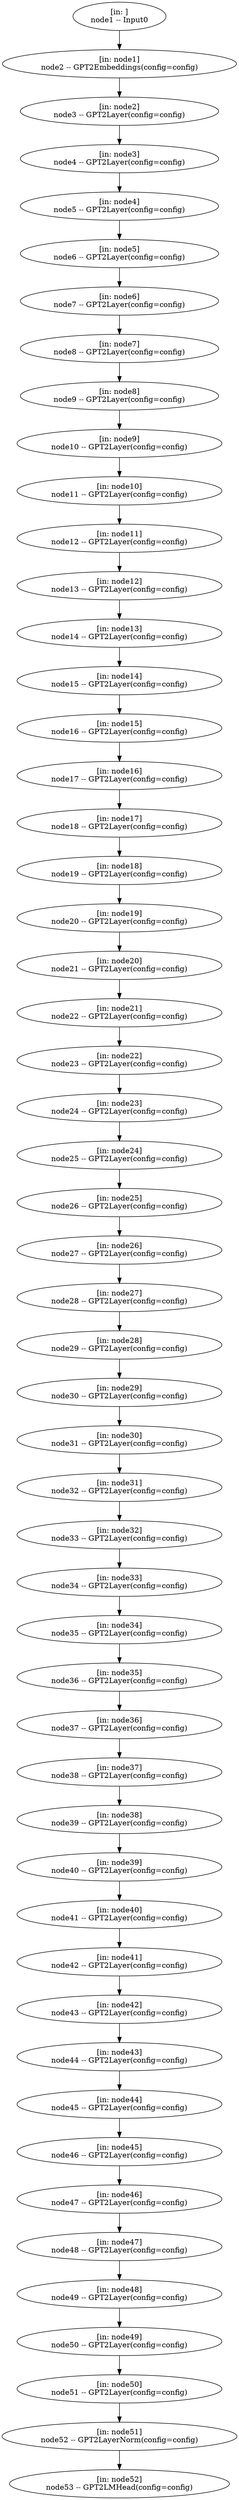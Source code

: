 digraph {
	node1 [label="[in: ]
node1 -- Input0"]
	node2 [label="[in: node1]
node2 -- GPT2Embeddings(config=config)"]
	node3 [label="[in: node2]
node3 -- GPT2Layer(config=config)"]
	node4 [label="[in: node3]
node4 -- GPT2Layer(config=config)"]
	node5 [label="[in: node4]
node5 -- GPT2Layer(config=config)"]
	node6 [label="[in: node5]
node6 -- GPT2Layer(config=config)"]
	node7 [label="[in: node6]
node7 -- GPT2Layer(config=config)"]
	node8 [label="[in: node7]
node8 -- GPT2Layer(config=config)"]
	node9 [label="[in: node8]
node9 -- GPT2Layer(config=config)"]
	node10 [label="[in: node9]
node10 -- GPT2Layer(config=config)"]
	node11 [label="[in: node10]
node11 -- GPT2Layer(config=config)"]
	node12 [label="[in: node11]
node12 -- GPT2Layer(config=config)"]
	node13 [label="[in: node12]
node13 -- GPT2Layer(config=config)"]
	node14 [label="[in: node13]
node14 -- GPT2Layer(config=config)"]
	node15 [label="[in: node14]
node15 -- GPT2Layer(config=config)"]
	node16 [label="[in: node15]
node16 -- GPT2Layer(config=config)"]
	node17 [label="[in: node16]
node17 -- GPT2Layer(config=config)"]
	node18 [label="[in: node17]
node18 -- GPT2Layer(config=config)"]
	node19 [label="[in: node18]
node19 -- GPT2Layer(config=config)"]
	node20 [label="[in: node19]
node20 -- GPT2Layer(config=config)"]
	node21 [label="[in: node20]
node21 -- GPT2Layer(config=config)"]
	node22 [label="[in: node21]
node22 -- GPT2Layer(config=config)"]
	node23 [label="[in: node22]
node23 -- GPT2Layer(config=config)"]
	node24 [label="[in: node23]
node24 -- GPT2Layer(config=config)"]
	node25 [label="[in: node24]
node25 -- GPT2Layer(config=config)"]
	node26 [label="[in: node25]
node26 -- GPT2Layer(config=config)"]
	node27 [label="[in: node26]
node27 -- GPT2Layer(config=config)"]
	node28 [label="[in: node27]
node28 -- GPT2Layer(config=config)"]
	node29 [label="[in: node28]
node29 -- GPT2Layer(config=config)"]
	node30 [label="[in: node29]
node30 -- GPT2Layer(config=config)"]
	node31 [label="[in: node30]
node31 -- GPT2Layer(config=config)"]
	node32 [label="[in: node31]
node32 -- GPT2Layer(config=config)"]
	node33 [label="[in: node32]
node33 -- GPT2Layer(config=config)"]
	node34 [label="[in: node33]
node34 -- GPT2Layer(config=config)"]
	node35 [label="[in: node34]
node35 -- GPT2Layer(config=config)"]
	node36 [label="[in: node35]
node36 -- GPT2Layer(config=config)"]
	node37 [label="[in: node36]
node37 -- GPT2Layer(config=config)"]
	node38 [label="[in: node37]
node38 -- GPT2Layer(config=config)"]
	node39 [label="[in: node38]
node39 -- GPT2Layer(config=config)"]
	node40 [label="[in: node39]
node40 -- GPT2Layer(config=config)"]
	node41 [label="[in: node40]
node41 -- GPT2Layer(config=config)"]
	node42 [label="[in: node41]
node42 -- GPT2Layer(config=config)"]
	node43 [label="[in: node42]
node43 -- GPT2Layer(config=config)"]
	node44 [label="[in: node43]
node44 -- GPT2Layer(config=config)"]
	node45 [label="[in: node44]
node45 -- GPT2Layer(config=config)"]
	node46 [label="[in: node45]
node46 -- GPT2Layer(config=config)"]
	node47 [label="[in: node46]
node47 -- GPT2Layer(config=config)"]
	node48 [label="[in: node47]
node48 -- GPT2Layer(config=config)"]
	node49 [label="[in: node48]
node49 -- GPT2Layer(config=config)"]
	node50 [label="[in: node49]
node50 -- GPT2Layer(config=config)"]
	node51 [label="[in: node50]
node51 -- GPT2Layer(config=config)"]
	node52 [label="[in: node51]
node52 -- GPT2LayerNorm(config=config)"]
	node53 [label="[in: node52]
node53 -- GPT2LMHead(config=config)"]
	node1 -> node2
	node2 -> node3
	node3 -> node4
	node4 -> node5
	node5 -> node6
	node6 -> node7
	node7 -> node8
	node8 -> node9
	node9 -> node10
	node10 -> node11
	node11 -> node12
	node12 -> node13
	node13 -> node14
	node14 -> node15
	node15 -> node16
	node16 -> node17
	node17 -> node18
	node18 -> node19
	node19 -> node20
	node20 -> node21
	node21 -> node22
	node22 -> node23
	node23 -> node24
	node24 -> node25
	node25 -> node26
	node26 -> node27
	node27 -> node28
	node28 -> node29
	node29 -> node30
	node30 -> node31
	node31 -> node32
	node32 -> node33
	node33 -> node34
	node34 -> node35
	node35 -> node36
	node36 -> node37
	node37 -> node38
	node38 -> node39
	node39 -> node40
	node40 -> node41
	node41 -> node42
	node42 -> node43
	node43 -> node44
	node44 -> node45
	node45 -> node46
	node46 -> node47
	node47 -> node48
	node48 -> node49
	node49 -> node50
	node50 -> node51
	node51 -> node52
	node52 -> node53
}
